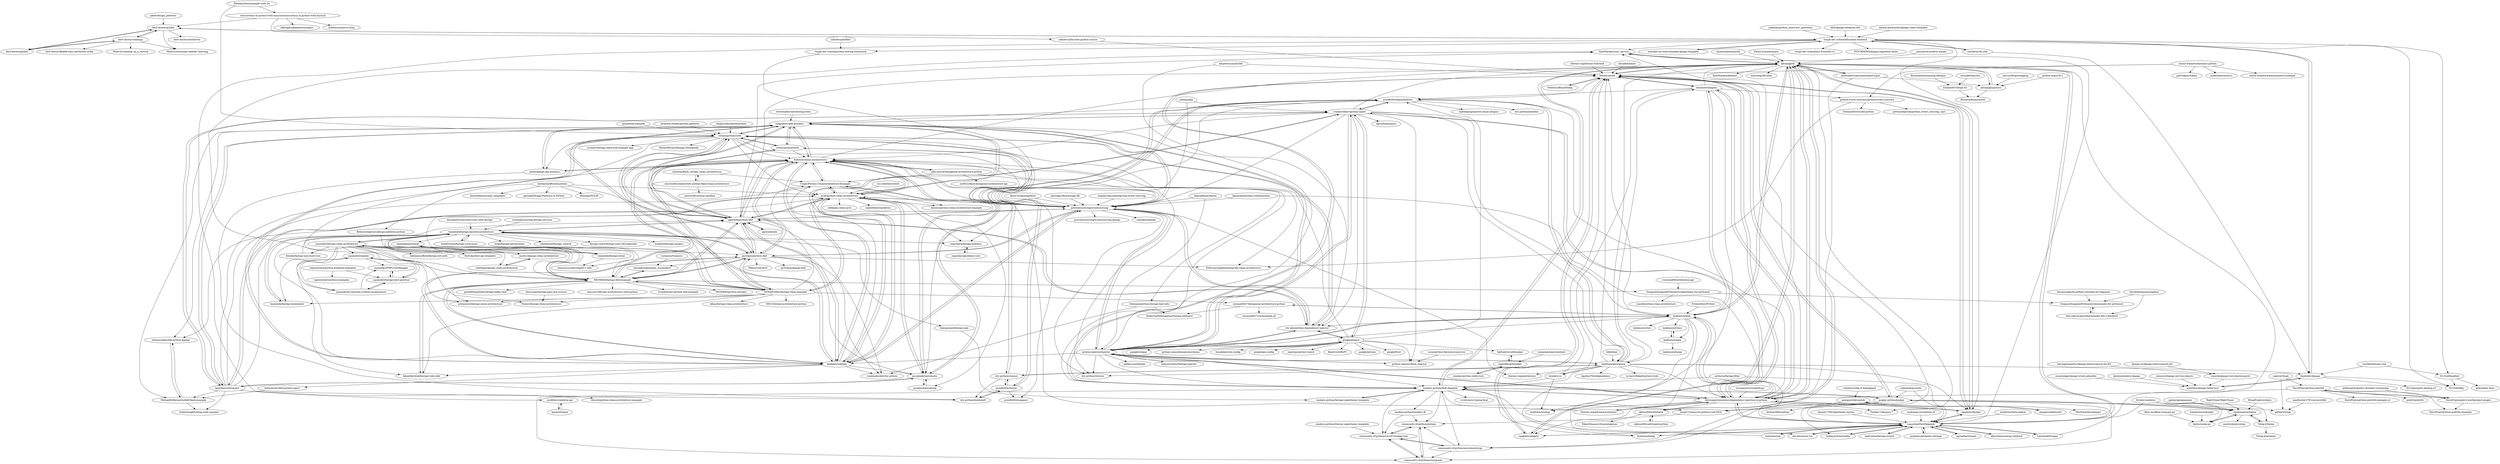 digraph G {
"best-doctor/guides" -> "best-doctor/readings"
"best-doctor/guides" -> "best-doctor/grades"
"best-doctor/guides" -> "Melevir/awesome-webdev-learning"
"best-doctor/guides" -> "best-doctor/restdoctor"
"best-doctor/guides" -> "tough-dev-school/education-backend"
"fluentpython/example-code-2e" -> "cosmicpython/code" ["e"=1]
"fluentpython/example-code-2e" -> "concurrency-in-python-with-asyncio/concurrency-in-python-with-asyncio" ["e"=1]
"cosmicpython/book" -> "cosmicpython/code" ["e"=1]
"cosmicpython/book" -> "valignatev/ddd-dynamic" ["e"=1]
"cosmicpython/book" -> "pyeventsourcing/eventsourcing" ["e"=1]
"cosmicpython/book" -> "pgorecki/python-ddd" ["e"=1]
"cosmicpython/book" -> "Enforcer/clean-architecture" ["e"=1]
"brandon-rhodes/python-patterns" -> "cosmicpython/code" ["e"=1]
"pgorecki/python-ddd" -> "iktakahiro/dddpy"
"pgorecki/python-ddd" -> "qu3vipon/python-ddd"
"pgorecki/python-ddd" -> "Enforcer/clean-architecture"
"pgorecki/python-ddd" -> "valignatev/ddd-dynamic"
"pgorecki/python-ddd" -> "NEONKID/fastapi-ddd-example"
"pgorecki/python-ddd" -> "pyeventsourcing/eventsourcing"
"pgorecki/python-ddd" -> "cosmicpython/code"
"pgorecki/python-ddd" -> "pgorecki/lato"
"pgorecki/python-ddd" -> "ets-labs/python-dependency-injector" ["e"=1]
"pgorecki/python-ddd" -> "runemalm/ddd-for-python"
"pgorecki/python-ddd" -> "pcah/python-clean-architecture"
"pgorecki/python-ddd" -> "cosmicpython/book" ["e"=1]
"pgorecki/python-ddd" -> "teamhide/fastapi-layered-architecture"
"pgorecki/python-ddd" -> "SamWarden/user_service" ["e"=1]
"pgorecki/python-ddd" -> "adriangb/di"
"konradhalas/dacite" -> "python-injector/injector" ["e"=1]
"konradhalas/dacite" -> "pyeventsourcing/eventsourcing" ["e"=1]
"mtkennerly/poetry-dynamic-versioning" -> "DavidVujic/poetry-multiproject-plugin" ["e"=1]
"Neoteroi/BlackSheep" -> "Neoteroi/rodi" ["e"=1]
"google/pinject" -> "python-injector/injector"
"google/pinject" -> "ivankorobkov/python-inject"
"google/pinject" -> "ets-labs/python-dependency-injector" ["e"=1]
"google/pinject" -> "proofit404/dependencies"
"google/pinject" -> "python-injector/flask_injector"
"google/pinject" -> "joeyespo/pytest-watch" ["e"=1]
"google/pinject" -> "ReactiveX/RxPY" ["e"=1]
"google/pinject" -> "fabfuel/circuitbreaker"
"google/pinject" -> "google/pytype" ["e"=1]
"google/pinject" -> "Enforcer/clean-architecture"
"google/pinject" -> "google/fruit" ["e"=1]
"google/pinject" -> "google/subpar" ["e"=1]
"google/pinject" -> "python-jsonschema/jsonschema" ["e"=1]
"google/pinject" -> "hynek/environ-config" ["e"=1]
"google/pinject" -> "google/gin-config" ["e"=1]
"cosmicpython/code" -> "cosmicpython/book" ["e"=1]
"cosmicpython/code" -> "pgorecki/python-ddd"
"cosmicpython/code" -> "pyeventsourcing/eventsourcing"
"cosmicpython/code" -> "ets-labs/python-dependency-injector" ["e"=1]
"cosmicpython/code" -> "valignatev/ddd-dynamic"
"cosmicpython/code" -> "Enforcer/clean-architecture"
"cosmicpython/code" -> "qu3vipon/python-ddd"
"cosmicpython/code" -> "iktakahiro/dddpy"
"cosmicpython/code" -> "pycabook/rentomatic"
"cosmicpython/code" -> "NEONKID/fastapi-ddd-example"
"cosmicpython/code" -> "nsidnev/fastapi-realworld-example-app" ["e"=1]
"cosmicpython/code" -> "HackSoftware/Django-Styleguide" ["e"=1]
"cosmicpython/code" -> "phalt/django-api-domains" ["e"=1]
"cosmicpython/code" -> "dry-python/returns" ["e"=1]
"cosmicpython/code" -> "pcah/python-clean-architecture"
"phalt/django-api-domains" -> "Enforcer/clean-architecture" ["e"=1]
"phalt/django-api-domains" -> "valignatev/ddd-dynamic" ["e"=1]
"phalt/django-api-domains" -> "dry-python/bookshelf" ["e"=1]
"wemake-services/wemake-django-template" -> "tough-dev-school/education-backend" ["e"=1]
"RefactoringGuru/design-patterns-python" -> "NEONKID/fastapi-ddd-example" ["e"=1]
"python-injector/injector" -> "ets-labs/python-dependency-injector" ["e"=1]
"python-injector/injector" -> "python-injector/flask_injector"
"python-injector/injector" -> "ivankorobkov/python-inject"
"python-injector/injector" -> "google/pinject"
"python-injector/injector" -> "sfermigier/awesome-dependency-injection-in-python"
"python-injector/injector" -> "matyasrichter/fastapi-injector"
"python-injector/injector" -> "Enforcer/clean-architecture"
"python-injector/injector" -> "bobthemighty/punq"
"python-injector/injector" -> "modern-python/that-depends"
"python-injector/injector" -> "pyeventsourcing/eventsourcing"
"python-injector/injector" -> "dry-python/returns" ["e"=1]
"python-injector/injector" -> "kodemore/kink"
"python-injector/injector" -> "valignatev/ddd-dynamic"
"python-injector/injector" -> "pallets-eco/blinker" ["e"=1]
"python-injector/injector" -> "iktakahiro/dddpy"
"mixxorz/django-service-objects" -> "audiolion/django-behaviors" ["e"=1]
"pkolt/design_patterns" -> "best-doctor/guides" ["e"=1]
"ledmonster/ddd-python-inject" -> "MichaelDiBernardo/ddd-flask-example"
"ionelmc/python-redis-lock" -> "danielfm/pybreaker" ["e"=1]
"yukinarit/pyserde" -> "Lancetnik/FastDepends" ["e"=1]
"yukinarit/pyserde" -> "psqlpy-python/psqlpy" ["e"=1]
"reagento/adaptix" -> "adriangb/di" ["e"=1]
"reagento/adaptix" -> "Neoteroi/rodi" ["e"=1]
"reagento/adaptix" -> "Lancetnik/FastDepends" ["e"=1]
"heykarimoff/solid.python" -> "dboyliao/SOLID" ["e"=1]
"heykarimoff/solid.python" -> "darhonbek/resume_templates" ["e"=1]
"heykarimoff/solid.python" -> "gennad/Design-Patterns-in-Python" ["e"=1]
"heykarimoff/solid.python" -> "pcah/python-clean-architecture"
"heykarimoff/solid.python" -> "RefactoringGuru/design-patterns-python" ["e"=1]
"heykarimoff/solid.python" -> "pgorecki/python-ddd"
"life4/deal" -> "bobthemighty/punq" ["e"=1]
"Fatal1ty/mashumaro" -> "adriangb/di" ["e"=1]
"bjudson/topsy" -> "jordifierro/abidria-api"
"bobthemighty/punq" -> "proofit404/dependencies"
"bobthemighty/punq" -> "Neoteroi/rodi"
"bobthemighty/punq" -> "sfermigier/awesome-dependency-injection-in-python"
"bobthemighty/punq" -> "adriangb/di"
"bobthemighty/punq" -> "reagento/dishka" ["e"=1]
"bobthemighty/punq" -> "modern-python/that-depends"
"bobthemighty/punq" -> "litestar-org/polyfactory" ["e"=1]
"bobthemighty/punq" -> "dry-python/classes" ["e"=1]
"bobthemighty/punq" -> "hynek/svcs" ["e"=1]
"bobthemighty/punq" -> "dry-python/returns" ["e"=1]
"bobthemighty/punq" -> "fandsdev/django"
"bobthemighty/punq" -> "meadsteve/lagom"
"bobthemighty/punq" -> "m-burst/flake8-pytest-style" ["e"=1]
"bobthemighty/punq" -> "python-injector/injector"
"bobthemighty/punq" -> "Apollon76/independency"
"jacob-y/django-clean-architecture" -> "sdediego/django-clean-architecture"
"meadsteve/lagom" -> "Neoteroi/rodi"
"meadsteve/lagom" -> "adriangb/di"
"meadsteve/lagom" -> "sfermigier/awesome-dependency-injection-in-python"
"meadsteve/lagom" -> "kodemore/kink"
"meadsteve/lagom" -> "maldoinc/wireup"
"meadsteve/lagom" -> "hynek/svcs" ["e"=1]
"meadsteve/lagom" -> "python-event-sourcery/python-event-sourcery"
"meadsteve/lagom" -> "proofit404/dependencies"
"pycabook/rentomatic" -> "pycabook/pycabook"
"pycabook/rentomatic" -> "Enforcer/clean-architecture"
"pycabook/rentomatic" -> "lgiordani/rentomatic"
"pycabook/rentomatic" -> "t-tiger/Python-CleanArchitecture-Example"
"pycabook/rentomatic" -> "pcah/python-clean-architecture"
"proofit404/stories" -> "proofit404/dependencies"
"proofit404/stories" -> "proofit404/mappers"
"proofit404/stories" -> "dry-python/bookshelf"
"proofit404/stories" -> "dry-python/classes" ["e"=1]
"jodal/pykka" -> "pyeventsourcing/eventsourcing" ["e"=1]
"jodal/pykka" -> "ivankorobkov/python-inject" ["e"=1]
"leosussan/fastapi-gino-arq-uvicorn" -> "Flaiers/fastapi-clean-architecture" ["e"=1]
"f213/selfmailbot" -> "f213/dotfiles"
"f213/selfmailbot" -> "gdml/daily-hero"
"dry-python/bookshelf" -> "proofit404/stories"
"Neoteroi/rodi" -> "adriangb/di"
"Neoteroi/rodi" -> "reagento/dishka" ["e"=1]
"Neoteroi/rodi" -> "sfermigier/awesome-dependency-injection-in-python"
"Neoteroi/rodi" -> "modern-python/that-depends"
"Neoteroi/rodi" -> "reagento/adaptix" ["e"=1]
"Neoteroi/rodi" -> "meadsteve/lagom"
"Neoteroi/rodi" -> "psqlpy-python/psqlpy"
"Neoteroi/rodi" -> "Neoteroi/BlackSheep" ["e"=1]
"pycabook/pycabook" -> "pycabook/rentomatic"
"olivierphi/pymessagebus" -> "SoogoonSoogoonPythonists/documents-for-pythonist"
"olivierphi/pymessagebus" -> "dnd-side-project/dnd-mentee-4th-5-backend"
"jujumilk3/PHPCronManager" -> "jujumilk3/fastapi-best-practice"
"jujumilk3/to-become-a-better-programmer" -> "jujumilk3/fastapi-best-practice"
"jujumilk3/to-become-a-better-programmer" -> "jujumilk3/PHPCronManager"
"jujumilk3/to-become-a-better-programmer" -> "jujumilk3/yamlier"
"alexey-goloburdin/django-clean-template" -> "tough-dev-school/education-backend" ["e"=1]
"ets-labs/python-dependency-injector" -> "python-injector/injector" ["e"=1]
"ets-labs/python-dependency-injector" -> "pgorecki/python-ddd" ["e"=1]
"ets-labs/python-dependency-injector" -> "pyeventsourcing/eventsourcing" ["e"=1]
"ets-labs/python-dependency-injector" -> "cosmicpython/code" ["e"=1]
"ets-labs/python-dependency-injector" -> "google/pinject" ["e"=1]
"sfermigier/awesome-dependency-injection-in-python" -> "adriangb/di"
"sfermigier/awesome-dependency-injection-in-python" -> "modern-python/that-depends"
"sfermigier/awesome-dependency-injection-in-python" -> "reagento/dishka" ["e"=1]
"sfermigier/awesome-dependency-injection-in-python" -> "Neoteroi/rodi"
"sfermigier/awesome-dependency-injection-in-python" -> "SamWarden/user_service" ["e"=1]
"sfermigier/awesome-dependency-injection-in-python" -> "litestar-org/advanced-alchemy" ["e"=1]
"sfermigier/awesome-dependency-injection-in-python" -> "Lancetnik/FastDepends"
"sfermigier/awesome-dependency-injection-in-python" -> "kodemore/kink"
"sfermigier/awesome-dependency-injection-in-python" -> "ivankorobkov/python-inject"
"sfermigier/awesome-dependency-injection-in-python" -> "akhundMurad/diator"
"sfermigier/awesome-dependency-injection-in-python" -> "python-injector/injector"
"sfermigier/awesome-dependency-injection-in-python" -> "meadsteve/lagom"
"sfermigier/awesome-dependency-injection-in-python" -> "reagento/adaptix" ["e"=1]
"sfermigier/awesome-dependency-injection-in-python" -> "Tishka17/deseos17" ["e"=1]
"sfermigier/awesome-dependency-injection-in-python" -> "maldoinc/wireup"
"pcah/python-clean-architecture" -> "Enforcer/clean-architecture"
"pcah/python-clean-architecture" -> "lgiordani/rentomatic"
"pcah/python-clean-architecture" -> "t-tiger/Python-CleanArchitecture-Example"
"pcah/python-clean-architecture" -> "ozgurkara/fastapi-pydiator"
"pcah/python-clean-architecture" -> "pgorecki/python-ddd"
"pcah/python-clean-architecture" -> "pycabook/rentomatic"
"pcah/python-clean-architecture" -> "pyeventsourcing/eventsourcing"
"pcah/python-clean-architecture" -> "valignatev/ddd-dynamic"
"pcah/python-clean-architecture" -> "iktakahiro/dddpy"
"pcah/python-clean-architecture" -> "heumsi/python-clean-architecture-example"
"pcah/python-clean-architecture" -> "pycabook/pycabook"
"pcah/python-clean-architecture" -> "cdddg/py-clean-arch"
"pcah/python-clean-architecture" -> "NEONKID/fastapi-ddd-example"
"pcah/python-clean-architecture" -> "0xTheProDev/fastapi-clean-example"
"pcah/python-clean-architecture" -> "nandoflorestan/kerno"
"baranbartu/microservices-with-fastapi" -> "teamhide/fastapi-layered-architecture" ["e"=1]
"maxfischer2781/asyncstdlib" -> "gi0baro/rloop" ["e"=1]
"testdrivenio/fastapi-crud-async" -> "teamhide/fastapi-layered-architecture" ["e"=1]
"lyz-code/blue-book" -> "pcah/python-clean-architecture" ["e"=1]
"t-tiger/Python-CleanArchitecture-Example" -> "heumsi/python-clean-architecture-example"
"t-tiger/Python-CleanArchitecture-Example" -> "pcah/python-clean-architecture"
"t-tiger/Python-CleanArchitecture-Example" -> "Enforcer/clean-architecture"
"t-tiger/Python-CleanArchitecture-Example" -> "pycabook/rentomatic"
"teamhide/fastapi-boilerplate" -> "teamhide/fastapi-layered-architecture" ["e"=1]
"message-db/message-db" -> "pyeventsourcing/eventsourcing" ["e"=1]
"chonhan/flask_restapi_clean_architecture" -> "microsoft/cookiecutter-python-flask-clean-architecture"
"chonhan/flask_restapi_clean_architecture" -> "t-tiger/Python-CleanArchitecture-Example"
"dialoguemd/fastapi-sqla" -> "modern-python/fastapi-sqlalchemy-template" ["e"=1]
"vas3k/infomate.club" -> "fandsdev/django" ["e"=1]
"vas3k/infomate.club" -> "f213/selfmailbot" ["e"=1]
"GArmane/python-fastapi-hex-todo" -> "ShahriyarR/hexagonal-fastapi-jobboard"
"GArmane/python-fastapi-hex-todo" -> "runemalm/ddd-for-python"
"tough-dev-school/education-backend" -> "fandsdev/django"
"tough-dev-school/education-backend" -> "tough-dev-school/python-testing-homework"
"tough-dev-school/education-backend" -> "f213/selfmailbot"
"tough-dev-school/education-backend" -> "vas3k/vas3k.club" ["e"=1]
"tough-dev-school/education-backend" -> "best-doctor/guides"
"tough-dev-school/education-backend" -> "dry-python/bookshelf"
"tough-dev-school/education-backend" -> "wemake-services/wemake-django-template" ["e"=1]
"tough-dev-school/education-backend" -> "tough-dev-school/lms-frontend-v2"
"tough-dev-school/education-backend" -> "f213/dotfiles"
"tough-dev-school/education-backend" -> "SamWarden/user_service" ["e"=1]
"tough-dev-school/education-backend" -> "3YOURMIND/django-migration-linter" ["e"=1]
"tough-dev-school/education-backend" -> "reagento/dishka" ["e"=1]
"vas3k/vas3k.club" -> "tough-dev-school/education-backend" ["e"=1]
"vas3k/vas3k.club" -> "fandsdev/django" ["e"=1]
"fandsdev/django" -> "tough-dev-school/education-backend"
"fandsdev/django" -> "f213/dotfiles"
"fandsdev/django" -> "audiolion/django-behaviors"
"fandsdev/django" -> "f213/postgres-backup-s3"
"kodemore/kink" -> "szymon6927/hexagonal-architecture-python"
"kodemore/kink" -> "adriangb/di"
"kodemore/kink" -> "sfermigier/awesome-dependency-injection-in-python"
"kodemore/kink" -> "meadsteve/lagom"
"kodemore/kink" -> "Neoteroi/rodi"
"kodemore/kink" -> "dymmond/edgy" ["e"=1]
"kodemore/kink" -> "Lancetnik/FastDepends"
"kodemore/kink" -> "kodemore/chili"
"kodemore/kink" -> "ets-labs/python-dependency-injector" ["e"=1]
"kodemore/kink" -> "aio-libs/async-lru" ["e"=1]
"kodemore/kink" -> "kodemore/gata"
"kodemore/kink" -> "kodemore/chocs"
"kodemore/kink" -> "bobthemighty/punq"
"kodemore/kink" -> "modern-python/that-depends"
"kodemore/kink" -> "python-injector/injector"
"Krukov/cashews" -> "Lancetnik/FastDepends" ["e"=1]
"Krukov/cashews" -> "deliro/moka-py" ["e"=1]
"Krukov/cashews" -> "awolverp/cachebox" ["e"=1]
"Krukov/cashews" -> "Yiling-J/theine" ["e"=1]
"Enforcer/clean-architecture" -> "pgorecki/python-ddd"
"Enforcer/clean-architecture" -> "pcah/python-clean-architecture"
"Enforcer/clean-architecture" -> "qu3vipon/python-ddd"
"Enforcer/clean-architecture" -> "t-tiger/Python-CleanArchitecture-Example"
"Enforcer/clean-architecture" -> "Enforcer/implementing-the-clean-architecture"
"Enforcer/clean-architecture" -> "iktakahiro/dddpy"
"Enforcer/clean-architecture" -> "alex-grover/hexagonal-architecture-python"
"Enforcer/clean-architecture" -> "pyeventsourcing/eventsourcing"
"Enforcer/clean-architecture" -> "valignatev/ddd-dynamic"
"Enforcer/clean-architecture" -> "pycabook/rentomatic"
"Enforcer/clean-architecture" -> "NEONKID/fastapi-ddd-example"
"Enforcer/clean-architecture" -> "adriangb/di"
"Enforcer/clean-architecture" -> "phalt/django-api-domains" ["e"=1]
"Enforcer/clean-architecture" -> "0xTheProDev/fastapi-clean-example"
"Enforcer/clean-architecture" -> "ozgurkara/fastapi-pydiator"
"concurrency-in-python-with-asyncio/concurrency-in-python-with-asyncio" -> "ckarageorgkaneen/usingaio"
"concurrency-in-python-with-asyncio/concurrency-in-python-with-asyncio" -> "best-doctor/guides"
"concurrency-in-python-with-asyncio/concurrency-in-python-with-asyncio" -> "sobolevn/the-best-python-course" ["e"=1]
"concurrency-in-python-with-asyncio/concurrency-in-python-with-asyncio" -> "mahenzon/micro-shop" ["e"=1]
"dry-python/classes" -> "proofit404/dependencies" ["e"=1]
"dry-python/classes" -> "proofit404/stories" ["e"=1]
"dry-python/classes" -> "bobthemighty/punq" ["e"=1]
"dry-python/classes" -> "dry-python/bookshelf" ["e"=1]
"alisaifee/limits" -> "Neoteroi/rodi" ["e"=1]
"teamhide/fastapi-layered-architecture" -> "teamhide/fastapi-boilerplate" ["e"=1]
"teamhide/fastapi-layered-architecture" -> "teamhide/pythondi"
"teamhide/fastapi-layered-architecture" -> "NEONKID/fastapi-ddd-example"
"teamhide/fastapi-layered-architecture" -> "qu3vipon/python-ddd"
"teamhide/fastapi-layered-architecture" -> "testdrivenio/fastapi-crud-async" ["e"=1]
"teamhide/fastapi-layered-architecture" -> "holgi/fastapi-permissions" ["e"=1]
"teamhide/fastapi-layered-architecture" -> "teamhide/fastapi-event"
"teamhide/fastapi-layered-architecture" -> "dialoguemd/fastapi-sqla" ["e"=1]
"teamhide/fastapi-layered-architecture" -> "identixone/fastapi_contrib" ["e"=1]
"teamhide/fastapi-layered-architecture" -> "fastapi-users/fastapi-users-db-sqlmodel"
"teamhide/fastapi-layered-architecture" -> "ozgurkara/fastapi-pydiator"
"teamhide/fastapi-layered-architecture" -> "pgorecki/python-ddd"
"teamhide/fastapi-layered-architecture" -> "madkote/fastapi-plugins" ["e"=1]
"teamhide/fastapi-layered-architecture" -> "jujumilk3/fastapi-clean-architecture"
"abersheeran/asgi-ratelimit" -> "Lancetnik/FastDepends" ["e"=1]
"alex-grover/hexagonal-architecture-python" -> "serfer2/flask-hexagonal-architecture-api"
"alex-grover/hexagonal-architecture-python" -> "Enforcer/clean-architecture"
"alex-grover/hexagonal-architecture-python" -> "t-tiger/Python-CleanArchitecture-Example"
"alex-grover/hexagonal-architecture-python" -> "GArmane/python-fastapi-hex-todo"
"ozgurkara/fastapi-pydiator" -> "ozgurkara/pydiator-core"
"johnnncodes/ddd-python-django" -> "MichaelDiBernardo/ddd-flask-example"
"encode/httpcore" -> "frankie567/httpx-ws" ["e"=1]
"florimondmanca/asgi-lifespan" -> "frankie567/httpx-ws" ["e"=1]
"best-doctor/readings" -> "best-doctor/guides"
"best-doctor/readings" -> "best-doctor/flake8-class-attributes-order" ["e"=1]
"best-doctor/readings" -> "Melevir/awesome-webdev-learning"
"best-doctor/readings" -> "best-doctor/grades"
"best-doctor/readings" -> "Melevir/rozental_as_a_service"
"teamhide/pythondi" -> "teamhide/fastapi-event"
"teamhide/pythondi" -> "bemusicscript/respect-v-info"
"best-doctor/grades" -> "best-doctor/guides"
"best-doctor/grades" -> "best-doctor/readings"
"kodemore/gata" -> "kodemore/chocs"
"kodemore/gata" -> "kodemore/targe"
"kodemore/chocs" -> "kodemore/gata"
"eugene-khyst/postgresql-event-sourcing" -> "pyeventsourcing/eventsourcing" ["e"=1]
"yakimka/python_interview_questions" -> "tough-dev-school/education-backend" ["e"=1]
"ohld/django-telegram-bot" -> "tough-dev-school/education-backend" ["e"=1]
"ArjanCodes/betterpython" -> "cosmicpython/code" ["e"=1]
"melvinkcx/fastapi-events" -> "Lancetnik/FastDepends" ["e"=1]
"adriangb/di" -> "Neoteroi/rodi"
"adriangb/di" -> "akhundMurad/diator"
"adriangb/di" -> "adriangb/xpresso"
"adriangb/di" -> "SamWarden/user_service" ["e"=1]
"adriangb/di" -> "sfermigier/awesome-dependency-injection-in-python"
"adriangb/di" -> "reagento/adaptix" ["e"=1]
"adriangb/di" -> "modern-python/that-depends"
"adriangb/di" -> "Tishka17/deseos17" ["e"=1]
"adriangb/di" -> "SamWarden/didiator" ["e"=1]
"adriangb/di" -> "reagento/dishka" ["e"=1]
"adriangb/di" -> "annotated-types/annotated-types" ["e"=1]
"adriangb/di" -> "bomzheg/Shvatka" ["e"=1]
"adriangb/di" -> "kodemore/kink"
"adriangb/di" -> "Lancetnik/FastDepends"
"faust-streaming/faust" -> "pyeventsourcing/eventsourcing" ["e"=1]
"modern-python/fastapi-sqlalchemy-template" -> "modern-python/that-depends"
"visini/abstracting-fastapi-services" -> "teamhide/fastapi-layered-architecture"
"Kludex/fastapi-microservices" -> "teamhide/fastapi-layered-architecture" ["e"=1]
"iktakahiro/dddpy" -> "pgorecki/python-ddd"
"iktakahiro/dddpy" -> "NEONKID/fastapi-ddd-example"
"iktakahiro/dddpy" -> "qu3vipon/python-ddd"
"iktakahiro/dddpy" -> "Enforcer/clean-architecture"
"iktakahiro/dddpy" -> "AdamHavlicek/fastapi-todo-ddd"
"iktakahiro/dddpy" -> "pyeventsourcing/eventsourcing"
"iktakahiro/dddpy" -> "valignatev/ddd-dynamic"
"iktakahiro/dddpy" -> "pcah/python-clean-architecture"
"iktakahiro/dddpy" -> "cosmicpython/code"
"iktakahiro/dddpy" -> "teamhide/fastapi-layered-architecture"
"iktakahiro/dddpy" -> "ledmonster/ddd-python-inject"
"iktakahiro/dddpy" -> "t-tiger/Python-CleanArchitecture-Example"
"iktakahiro/dddpy" -> "runemalm/ddd-for-python"
"iktakahiro/dddpy" -> "ivankorobkov/python-inject"
"iktakahiro/dddpy" -> "pycabook/rentomatic"
"riseryan89/notification-api" -> "SoogoonSoogoonPythonists/sqlalchemy-for-pythonist"
"SoogoonSoogoonPythonists/sqlalchemy-for-pythonist" -> "SoogoonSoogoonPythonists/documents-for-pythonist"
"SoogoonSoogoonPythonists/sqlalchemy-for-pythonist" -> "yansfil/python-clean-architecture"
"heumsi/apache-airflow-tutorials-for-beginner" -> "SoogoonSoogoonPythonists/documents-for-pythonist"
"ozgurkara/pydiator-core" -> "ozgurkara/fastapi-pydiator"
"dnd-side-project/dnd-mentee-4th-5-backend" -> "SoogoonSoogoonPythonists/documents-for-pythonist"
"SoogoonSoogoonPythonists/documents-for-pythonist" -> "dnd-side-project/dnd-mentee-4th-5-backend"
"samuelcolvin/dirty-equals" -> "adriangb/di" ["e"=1]
"pyeventsourcing/eventsourcing" -> "valignatev/ddd-dynamic"
"pyeventsourcing/eventsourcing" -> "pgorecki/python-ddd"
"pyeventsourcing/eventsourcing" -> "Enforcer/clean-architecture"
"pyeventsourcing/eventsourcing" -> "cosmicpython/code"
"pyeventsourcing/eventsourcing" -> "ets-labs/python-dependency-injector" ["e"=1]
"pyeventsourcing/eventsourcing" -> "iktakahiro/dddpy"
"pyeventsourcing/eventsourcing" -> "cosmicpython/book" ["e"=1]
"pyeventsourcing/eventsourcing" -> "pcah/python-clean-architecture"
"pyeventsourcing/eventsourcing" -> "dry-python/returns" ["e"=1]
"pyeventsourcing/eventsourcing" -> "qu3vipon/python-ddd"
"pyeventsourcing/eventsourcing" -> "pyeventsourcing/eventsourcing-django"
"pyeventsourcing/eventsourcing" -> "johnnncodes/ddd-python-django"
"pyeventsourcing/eventsourcing" -> "python-injector/injector"
"pyeventsourcing/eventsourcing" -> "nameko/nameko" ["e"=1]
"pyeventsourcing/eventsourcing" -> "litestar-org/polyfactory" ["e"=1]
"testdouble/contributing-tests" -> "valignatev/ddd-dynamic" ["e"=1]
"luchanos/treasury" -> "knucklesuganda/py_assimilator" ["e"=1]
"annotated-types/annotated-types" -> "adriangb/di" ["e"=1]
"annotated-types/annotated-types" -> "adriangb/xpresso" ["e"=1]
"annotated-types/annotated-types" -> "sfermigier/awesome-dependency-injection-in-python" ["e"=1]
"adriangb/xpresso" -> "adriangb/di"
"adriangb/xpresso" -> "florimondmanca/arel"
"tobymao/saq" -> "Lancetnik/FastDepends" ["e"=1]
"tobymao/saq" -> "modern-python/that-depends" ["e"=1]
"DavidVujic/poetry-multiproject-plugin" -> "DavidVujic/python-polylith"
"DavidVujic/poetry-multiproject-plugin" -> "DavidVujic/python-polylith-example"
"arthurio/fastapi-filter" -> "modern-python/that-depends" ["e"=1]
"arthurio/fastapi-filter" -> "Lancetnik/FastDepends" ["e"=1]
"jujumilk3/fastapi-clean-architecture" -> "0xTheProDev/fastapi-clean-example"
"jujumilk3/fastapi-clean-architecture" -> "Flaiers/fastapi-clean-architecture"
"jujumilk3/fastapi-clean-architecture" -> "AdamHavlicek/fastapi-todo-ddd"
"jujumilk3/fastapi-clean-architecture" -> "teamhide/fastapi-layered-architecture"
"jujumilk3/fastapi-clean-architecture" -> "jacob-y/django-clean-architecture"
"jujumilk3/fastapi-clean-architecture" -> "Hulvdan/fast-api-template"
"jujumilk3/fastapi-clean-architecture" -> "teamhide/fastapi-boilerplate" ["e"=1]
"jujumilk3/fastapi-clean-architecture" -> "NEONKID/fastapi-ddd-example"
"jujumilk3/fastapi-clean-architecture" -> "artemonsh/fastapi-onion-architecture" ["e"=1]
"jujumilk3/fastapi-clean-architecture" -> "jujumilk3/yamlier"
"jujumilk3/fastapi-clean-architecture" -> "sdediego/django-clean-architecture"
"jujumilk3/fastapi-clean-architecture" -> "qu3vipon/python-ddd"
"jujumilk3/fastapi-clean-architecture" -> "Kludex/fastapi-microservices" ["e"=1]
"jujumilk3/fastapi-clean-architecture" -> "IndominusByte/fastapi-jwt-auth" ["e"=1]
"cirospaciari/socketify.py" -> "sfermigier/awesome-dependency-injection-in-python" ["e"=1]
"Lancetnik/Propan" -> "Lancetnik/FastDepends" ["e"=1]
"Lancetnik/Propan" -> "adriangb/di" ["e"=1]
"NEONKID/fastapi-ddd-example" -> "iktakahiro/dddpy"
"NEONKID/fastapi-ddd-example" -> "AdamHavlicek/fastapi-todo-ddd"
"NEONKID/fastapi-ddd-example" -> "pgorecki/python-ddd"
"NEONKID/fastapi-ddd-example" -> "qu3vipon/python-ddd"
"NEONKID/fastapi-ddd-example" -> "teamhide/fastapi-layered-architecture"
"NEONKID/fastapi-ddd-example" -> "NEONKID/python-mf-data"
"NEONKID/fastapi-ddd-example" -> "Enforcer/clean-architecture"
"NEONKID/fastapi-ddd-example" -> "SoogoonSoogoonPythonists/sqlalchemy-for-pythonist"
"NEONKID/fastapi-ddd-example" -> "greedWizard/ddd-fastapi-kafka-chat" ["e"=1]
"NEONKID/fastapi-ddd-example" -> "SamWarden/user_service" ["e"=1]
"NEONKID/fastapi-ddd-example" -> "0xTheProDev/fastapi-clean-example"
"NEONKID/fastapi-ddd-example" -> "marcosvs98/cqrs-architecture-with-python"
"NEONKID/fastapi-ddd-example" -> "artemonsh/fastapi-onion-architecture" ["e"=1]
"NEONKID/fastapi-ddd-example" -> "n1nj4t4nuk1/python-ddd-example"
"NEONKID/fastapi-ddd-example" -> "knucklesuganda/py_assimilator"
"sdediego/django-clean-architecture" -> "jacob-y/django-clean-architecture"
"minos-framework/minos-python" -> "minos-framework/ecommerce-example"
"minos-framework/minos-python" -> "Neoteroi/rodi"
"minos-framework/minos-python" -> "patrickporto/kant"
"minos-framework/minos-python" -> "aiokitchen/aiomisc" ["e"=1]
"minos-framework/minos-python" -> "python-event-sourcery/python-event-sourcery"
"0xTheProDev/fastapi-clean-example" -> "jujumilk3/fastapi-clean-architecture"
"0xTheProDev/fastapi-clean-example" -> "Flaiers/fastapi-clean-architecture"
"0xTheProDev/fastapi-clean-example" -> "Enforcer/clean-architecture"
"0xTheProDev/fastapi-clean-example" -> "NEONKID/fastapi-ddd-example"
"0xTheProDev/fastapi-clean-example" -> "qu3vipon/python-ddd"
"0xTheProDev/fastapi-clean-example" -> "pcah/python-clean-architecture"
"0xTheProDev/fastapi-clean-example" -> "szymon6927/hexagonal-architecture-python"
"0xTheProDev/fastapi-clean-example" -> "skhaz/fastapi-clean-architecture"
"0xTheProDev/fastapi-clean-example" -> "AdamHavlicek/fastapi-todo-ddd"
"0xTheProDev/fastapi-clean-example" -> "teamhide/fastapi-layered-architecture"
"0xTheProDev/fastapi-clean-example" -> "artemonsh/fastapi-onion-architecture" ["e"=1]
"0xTheProDev/fastapi-clean-example" -> "teamhide/fastapi-boilerplate" ["e"=1]
"0xTheProDev/fastapi-clean-example" -> "MSC29/clean-architecture-python"
"0xTheProDev/fastapi-clean-example" -> "t-tiger/Python-CleanArchitecture-Example"
"tomasbasham/ratelimit" -> "danielfm/pybreaker" ["e"=1]
"DavidVujic/python-polylith" -> "DavidVujic/poetry-multiproject-plugin"
"DavidVujic/python-polylith" -> "DavidVujic/python-polylith-example"
"DavidVujic/python-polylith" -> "DavidVujic/python-polylith-example-uv"
"DavidVujic/python-polylith" -> "polyfy/polylith" ["e"=1]
"DavidVujic/python-polylith" -> "sfermigier/awesome-dependency-injection-in-python"
"jujumilk3/yamlier" -> "jujumilk3/fastapi-best-practice"
"jujumilk3/yamlier" -> "jujumilk3/to-become-a-better-programmer"
"jujumilk3/yamlier" -> "jujumilk3/PHPCronManager"
"AdamHavlicek/fastapi-todo-ddd" -> "NEONKID/fastapi-ddd-example"
"snok/asgi-correlation-id" -> "Lancetnik/FastDepends" ["e"=1]
"taptorestart/python-backend-examples" -> "taptorestart/python-examples"
"taptorestart/python-backend-examples" -> "jujumilk3/fastapi-best-practice"
"teamhide/fastapi-event" -> "teamhide/pythondi"
"teamhide/fastapi-event" -> "bemusicscript/respect-v-info"
"jujumilk3/fastapi-best-practice" -> "jujumilk3/PHPCronManager"
"jujumilk3/fastapi-best-practice" -> "jujumilk3/to-become-a-better-programmer"
"jujumilk3/fastapi-best-practice" -> "jujumilk3/yamlier"
"modern-python/litestar-sqlalchemy-template" -> "community-of-python/circuit-breaker-box"
"pydantic/pydantic-settings" -> "Lancetnik/FastDepends" ["e"=1]
"jowilf/starlette-admin" -> "Lancetnik/FastDepends" ["e"=1]
"litestar-org/litestar-fullstack" -> "Neoteroi/rodi" ["e"=1]
"dymmond/esmerald" -> "adriangb/di" ["e"=1]
"ag2ai/faststream" -> "Lancetnik/FastDepends" ["e"=1]
"taskiq-python/taskiq" -> "Lancetnik/FastDepends" ["e"=1]
"knucklesuganda/py_assimilator" -> "NEONKID/fastapi-ddd-example"
"microsoft/picologging" -> "adriangb/xpresso" ["e"=1]
"python-hyper/h11" -> "adriangb/xpresso" ["e"=1]
"cnpryer/huak" -> "gi0baro/rloop" ["e"=1]
"cnpryer/huak" -> "DavidVujic/python-polylith" ["e"=1]
"fabfuel/circuitbreaker" -> "danielfm/pybreaker"
"szymon6927/hexagonal-architecture-python" -> "ShahriyarR/hexagonal-fastapi-jobboard"
"szymon6927/hexagonal-architecture-python" -> "szymon6927/szymonmiks.pl"
"szymon6927/hexagonal-architecture-python" -> "kodemore/kink"
"SamWarden/user_service" -> "adriangb/di" ["e"=1]
"Yiling-J/theine" -> "Yiling-J/cacheme"
"Yiling-J/theine" -> "awolverp/cachebox"
"ivankorobkov/python-inject" -> "python-injector/injector"
"ivankorobkov/python-inject" -> "sfermigier/awesome-dependency-injection-in-python"
"ivankorobkov/python-inject" -> "google/pinject"
"ivankorobkov/python-inject" -> "proofit404/dependencies"
"ivankorobkov/python-inject" -> "ets-labs/python-dependency-injector" ["e"=1]
"ivankorobkov/python-inject" -> "python-injector/flask_injector"
"ivankorobkov/python-inject" -> "Enforcer/clean-architecture"
"ivankorobkov/python-inject" -> "iktakahiro/dddpy"
"ivankorobkov/python-inject" -> "kodemore/kink"
"ivankorobkov/python-inject" -> "valignatev/ddd-dynamic"
"ivankorobkov/python-inject" -> "agronholm/anyio" ["e"=1]
"ivankorobkov/python-inject" -> "adriangb/di"
"ivankorobkov/python-inject" -> "pyeventsourcing/eventsourcing"
"ivankorobkov/python-inject" -> "bobthemighty/punq"
"ivankorobkov/python-inject" -> "lgiordani/rentomatic"
"proofit404/dependencies" -> "proofit404/stories"
"proofit404/dependencies" -> "proofit404/mappers"
"proofit404/dependencies" -> "dry-python/classes" ["e"=1]
"proofit404/dependencies" -> "bobthemighty/punq"
"proofit404/dependencies" -> "Neoteroi/rodi"
"proofit404/dependencies" -> "dry-python/lambdas" ["e"=1]
"proofit404/dependencies" -> "sfermigier/awesome-dependency-injection-in-python"
"proofit404/dependencies" -> "typeddjango/pytest-mypy-plugins" ["e"=1]
"proofit404/dependencies" -> "ivankorobkov/python-inject"
"qu3vipon/python-ddd" -> "pgorecki/python-ddd"
"qu3vipon/python-ddd" -> "iktakahiro/dddpy"
"qu3vipon/python-ddd" -> "NEONKID/fastapi-ddd-example"
"qu3vipon/python-ddd" -> "Enforcer/clean-architecture"
"qu3vipon/python-ddd" -> "qu3vipon/django-ddd"
"qu3vipon/python-ddd" -> "teamhide/fastapi-layered-architecture"
"qu3vipon/python-ddd" -> "pyeventsourcing/eventsourcing"
"qu3vipon/python-ddd" -> "cosmicpython/code"
"qu3vipon/python-ddd" -> "runemalm/ddd-for-python"
"qu3vipon/python-ddd" -> "0xTheProDev/fastapi-clean-example"
"qu3vipon/python-ddd" -> "Enforcer/implementing-the-clean-architecture"
"qu3vipon/python-ddd" -> "Miksus/red-bird"
"qu3vipon/python-ddd" -> "knucklesuganda/py_assimilator"
"qu3vipon/python-ddd" -> "pycabook/rentomatic"
"microsoft/cookiecutter-python-flask-clean-architecture" -> "chonhan/flask_restapi_clean_architecture"
"microsoft/cookiecutter-python-flask-clean-architecture" -> "microsoft/verona-sandbox"
"frankie567/httpx-ws" -> "florimondmanca/arel"
"MichaelDiBernardo/ddd-flask-example" -> "johnnncodes/ddd-python-django"
"MichaelDiBernardo/ddd-flask-example" -> "bobthemighty/blog-code-samples"
"python-event-sourcery/python-event-sourcery" -> "DomainDrivers/dd-python"
"python-event-sourcery/python-event-sourcery" -> "peterpodgorski/python_event_sourcing_cqrs"
"python-event-sourcery/python-event-sourcery" -> "Enforcer/implementing-the-clean-architecture"
"valignatev/ddd-dynamic" -> "pgorecki/python-ddd"
"valignatev/ddd-dynamic" -> "pyeventsourcing/eventsourcing"
"valignatev/ddd-dynamic" -> "cosmicpython/book" ["e"=1]
"valignatev/ddd-dynamic" -> "Enforcer/clean-architecture"
"valignatev/ddd-dynamic" -> "johnnncodes/ddd-python-django"
"valignatev/ddd-dynamic" -> "lgiordani/rentomatic"
"valignatev/ddd-dynamic" -> "phalt/django-api-domains" ["e"=1]
"valignatev/ddd-dynamic" -> "MichaelDiBernardo/ddd-flask-example"
"valignatev/ddd-dynamic" -> "proofit404/dependencies"
"valignatev/ddd-dynamic" -> "cosmicpython/code"
"valignatev/ddd-dynamic" -> "pcah/python-clean-architecture"
"valignatev/ddd-dynamic" -> "ets-labs/python-dependency-injector" ["e"=1]
"valignatev/ddd-dynamic" -> "iktakahiro/dddpy"
"valignatev/ddd-dynamic" -> "ivankorobkov/python-inject"
"valignatev/ddd-dynamic" -> "python-injector/injector"
"Lancetnik/FastDepends" -> "Lancetnik/Propan" ["e"=1]
"Lancetnik/FastDepends" -> "reagento/dishka" ["e"=1]
"Lancetnik/FastDepends" -> "ag2ai/faststream" ["e"=1]
"Lancetnik/FastDepends" -> "dymmond/edgy" ["e"=1]
"Lancetnik/FastDepends" -> "abersheeran/asgi-ratelimit" ["e"=1]
"Lancetnik/FastDepends" -> "melvinkcx/fastapi-events" ["e"=1]
"Lancetnik/FastDepends" -> "reagento/adaptix" ["e"=1]
"Lancetnik/FastDepends" -> "adriangb/di"
"Lancetnik/FastDepends" -> "sfermigier/awesome-dependency-injection-in-python"
"Lancetnik/FastDepends" -> "taskiq-python/taskiq" ["e"=1]
"Lancetnik/FastDepends" -> "Neoteroi/rodi"
"Lancetnik/FastDepends" -> "aio-libs/async-lru" ["e"=1]
"Lancetnik/FastDepends" -> "tobymao/saq" ["e"=1]
"Lancetnik/FastDepends" -> "pydantic/pydantic-settings" ["e"=1]
"Lancetnik/FastDepends" -> "SamWarden/user_service" ["e"=1]
"dymmond/edgy" -> "Lancetnik/FastDepends" ["e"=1]
"dymmond/edgy" -> "modern-python/that-depends" ["e"=1]
"PythonNest/PyNest" -> "kodemore/kink" ["e"=1]
"django-es/django-elasticsearch-dsl" -> "myarik/django-rest-elasticsearch" ["e"=1]
"python-injector/flask_injector" -> "python-injector/injector"
"litestar-org/advanced-alchemy" -> "sfermigier/awesome-dependency-injection-in-python" ["e"=1]
"litestar-org/advanced-alchemy" -> "modern-python/that-depends" ["e"=1]
"treykeown/arguably" -> "deliro/moka-py" ["e"=1]
"karpetrosyan/hishel" -> "modern-python/that-depends" ["e"=1]
"karpetrosyan/hishel" -> "Neoteroi/rodi" ["e"=1]
"pomponchik/cantok" -> "insani7y/moscow-python-conf-2024"
"pomponchik/cantok" -> "pomponchik/instld"
"pomponchik/cantok" -> "community-of-python/microbootstrap"
"pomponchik/cantok" -> "ThirVondukr/aioinject"
"akhundMurad/diator" -> "EkberHasanov/translategram" ["e"=1]
"akhundMurad/diator" -> "akhundMurad/typeid-python" ["e"=1]
"akhundMurad/diator" -> "adriangb/di"
"hynek/svcs" -> "Neoteroi/rodi" ["e"=1]
"hynek/svcs" -> "maldoinc/wireup" ["e"=1]
"hynek/svcs" -> "modern-python/that-depends" ["e"=1]
"pomponchik/instld" -> "pomponchik/cantok"
"tough-dev-school/python-testing-homework" -> "insani7y/moscow-python-conf-2024"
"akhundMurad/typeid-python" -> "akhundMurad/diator" ["e"=1]
"sobolevn/ship-it-boardgame" -> "pomponchik/cantok" ["e"=1]
"sobolevn/the-best-python-course" -> "Neoteroi/rodi" ["e"=1]
"BrianPugh/cyclopts" -> "awolverp/cachebox" ["e"=1]
"psqlpy-python/psqlpy" -> "Neoteroi/rodi"
"psqlpy-python/psqlpy" -> "modern-python/that-depends"
"psqlpy-python/psqlpy" -> "community-of-python/microbootstrap"
"psqlpy-python/psqlpy" -> "kython28/leviathan"
"psqlpy-python/psqlpy" -> "community-of-python/stompman"
"psqlpy-python/psqlpy" -> "insani7y/moscow-python-conf-2024"
"psqlpy-python/psqlpy" -> "awolverp/cachebox"
"psqlpy-python/psqlpy" -> "taskiq-python/taskiq" ["e"=1]
"psqlpy-python/psqlpy" -> "gi0baro/rloop"
"pgorecki/lato" -> "pgorecki/python-ddd"
"awolverp/cachebox" -> "deliro/moka-py"
"awolverp/cachebox" -> "awolverp/pyrostep"
"awolverp/cachebox" -> "Yiling-J/theine"
"awolverp/cachebox" -> "psqlpy-python/psqlpy"
"reagento/dishka" -> "Lancetnik/FastDepends" ["e"=1]
"reagento/dishka" -> "sfermigier/awesome-dependency-injection-in-python" ["e"=1]
"reagento/dishka" -> "Neoteroi/rodi" ["e"=1]
"reagento/dishka" -> "adriangb/di" ["e"=1]
"lgiordani/rentomatic" -> "pcah/python-clean-architecture"
"lgiordani/rentomatic" -> "pycabook/rentomatic"
"lgiordani/rentomatic" -> "valignatev/ddd-dynamic"
"lgiordani/rentomatic" -> "jordifierro/abidria-api"
"lgiordani/rentomatic" -> "Enforcer/clean-architecture"
"lgiordani/rentomatic" -> "MichaelDiBernardo/ddd-flask-example"
"lgiordani/rentomatic" -> "pgorecki/python-ddd"
"lgiordani/rentomatic" -> "tducret/python-clean-architecture-example"
"lgiordani/rentomatic" -> "ivankorobkov/python-inject"
"lgiordani/rentomatic" -> "bobthemighty/blog-code-samples"
"lgiordani/rentomatic" -> "t-tiger/Python-CleanArchitecture-Example"
"janbjorge/pgqueuer" -> "awolverp/cachebox" ["e"=1]
"modern-python/that-depends" -> "community-of-python/microbootstrap"
"modern-python/that-depends" -> "modern-python/modern-di"
"modern-python/that-depends" -> "modern-python/fastapi-sqlalchemy-template"
"modern-python/that-depends" -> "community-of-python/circuit-breaker-box"
"modern-python/that-depends" -> "sfermigier/awesome-dependency-injection-in-python"
"modern-python/that-depends" -> "adriangb/di"
"modern-python/that-depends" -> "community-of-python/stompman"
"modern-python/that-depends" -> "community-of-python/pylines"
"modern-python/that-depends" -> "Neoteroi/rodi"
"modern-python/that-depends" -> "vrslev/auto-typing-final"
"modern-python/that-depends" -> "psqlpy-python/psqlpy"
"oscarmlage/django-cruds-adminlte" -> "audiolion/django-behaviors" ["e"=1]
"RightTyper/RightTyper" -> "awolverp/cachebox" ["e"=1]
"hjwp/book-example" -> "cosmicpython/code" ["e"=1]
"fgmacedo/python-statemachine" -> "sfermigier/awesome-dependency-injection-in-python" ["e"=1]
"fgmacedo/python-statemachine" -> "pyeventsourcing/eventsourcing" ["e"=1]
"absent1706/sqlalchemy-mixins" -> "Lancetnik/FastDepends" ["e"=1]
"sobolevn/dotfiles" -> "tough-dev-school/python-testing-homework" ["e"=1]
"aio-libs/async-lru" -> "Lancetnik/FastDepends" ["e"=1]
"djstein/modern-django" -> "audiolion/django-behaviors" ["e"=1]
"insani7y/moscow-python-conf-2024" -> "community-of-python/pylines"
"ssola/python-flask-microservice" -> "python-injector/flask_injector" ["e"=1]
"deliro/moka-py" -> "awolverp/cachebox"
"audiolion/django-behaviors" -> "fandsdev/django"
"dbos-inc/dbos-transact-py" -> "deliro/moka-py" ["e"=1]
"myarik/django-rest-elasticsearch" -> "audiolion/django-behaviors"
"community-of-python/microbootstrap" -> "community-of-python/circuit-breaker-box"
"community-of-python/microbootstrap" -> "community-of-python/pylines"
"community-of-python/microbootstrap" -> "community-of-python/stompman"
"community-of-python/pylines" -> "community-of-python/circuit-breaker-box"
"community-of-python/pylines" -> "community-of-python/stompman"
"modern-python/modern-di" -> "community-of-python/pylines"
"modern-python/modern-di" -> "community-of-python/circuit-breaker-box"
"community-of-python/stompman" -> "community-of-python/circuit-breaker-box"
"community-of-python/stompman" -> "community-of-python/pylines"
"barseghyanartur/django-elasticsearch-dsl-drf" -> "myarik/django-rest-elasticsearch" ["e"=1]
"danielfm/pybreaker" -> "fabfuel/circuitbreaker"
"danielfm/pybreaker" -> "ionelmc/python-redis-lock" ["e"=1]
"jordifierro/abidria-api" -> "bjudson/topsy"
"community-of-python/circuit-breaker-box" -> "community-of-python/pylines"
"community-of-python/circuit-breaker-box" -> "community-of-python/microbootstrap"
"community-of-python/circuit-breaker-box" -> "community-of-python/stompman"
"best-doctor/guides" ["l"="45.385,18.617"]
"best-doctor/readings" ["l"="45.351,18.621"]
"best-doctor/grades" ["l"="45.361,18.603"]
"Melevir/awesome-webdev-learning" ["l"="45.36,18.638"]
"best-doctor/restdoctor" ["l"="45.388,18.589"]
"tough-dev-school/education-backend" ["l"="45.449,18.648"]
"fluentpython/example-code-2e" ["l"="47.873,23.688", "c"=125]
"cosmicpython/code" ["l"="45.822,18.726"]
"concurrency-in-python-with-asyncio/concurrency-in-python-with-asyncio" ["l"="45.34,18.575"]
"cosmicpython/book" ["l"="24.155,-24.748", "c"=839]
"valignatev/ddd-dynamic" ["l"="45.757,18.749"]
"pyeventsourcing/eventsourcing" ["l"="45.758,18.718"]
"pgorecki/python-ddd" ["l"="45.802,18.711"]
"Enforcer/clean-architecture" ["l"="45.782,18.732"]
"brandon-rhodes/python-patterns" ["l"="45.185,21.057", "c"=20]
"iktakahiro/dddpy" ["l"="45.782,18.715"]
"qu3vipon/python-ddd" ["l"="45.808,18.691"]
"NEONKID/fastapi-ddd-example" ["l"="45.809,18.669"]
"pgorecki/lato" ["l"="45.86,18.704"]
"ets-labs/python-dependency-injector" ["l"="44.848,21.059", "c"=20]
"runemalm/ddd-for-python" ["l"="45.833,18.696"]
"pcah/python-clean-architecture" ["l"="45.805,18.743"]
"teamhide/fastapi-layered-architecture" ["l"="45.84,18.665"]
"SamWarden/user_service" ["l"="-43.671,19.664", "c"=1002]
"adriangb/di" ["l"="45.663,18.758"]
"konradhalas/dacite" ["l"="44.961,21.094", "c"=20]
"python-injector/injector" ["l"="45.694,18.738"]
"mtkennerly/poetry-dynamic-versioning" ["l"="45.104,21.295", "c"=20]
"DavidVujic/poetry-multiproject-plugin" ["l"="45.51,18.718"]
"Neoteroi/BlackSheep" ["l"="44.802,21.104", "c"=20]
"Neoteroi/rodi" ["l"="45.613,18.742"]
"google/pinject" ["l"="45.711,18.795"]
"ivankorobkov/python-inject" ["l"="45.714,18.75"]
"proofit404/dependencies" ["l"="45.655,18.734"]
"python-injector/flask_injector" ["l"="45.689,18.777"]
"joeyespo/pytest-watch" ["l"="45.336,19.332", "c"=1169]
"ReactiveX/RxPY" ["l"="45.043,20.92", "c"=20]
"fabfuel/circuitbreaker" ["l"="45.72,18.896"]
"google/pytype" ["l"="45.074,20.934", "c"=20]
"google/fruit" ["l"="-19.818,-26.009", "c"=10]
"google/subpar" ["l"="1.215,-7.147", "c"=721]
"python-jsonschema/jsonschema" ["l"="44.849,20.886", "c"=20]
"hynek/environ-config" ["l"="45.114,21.201", "c"=20]
"google/gin-config" ["l"="21.661,14.029", "c"=267]
"pycabook/rentomatic" ["l"="45.806,18.762"]
"nsidnev/fastapi-realworld-example-app" ["l"="42.69,19.568", "c"=529]
"HackSoftware/Django-Styleguide" ["l"="47.162,18.322", "c"=52]
"phalt/django-api-domains" ["l"="47.385,18.38", "c"=52]
"dry-python/returns" ["l"="45.137,21.036", "c"=20]
"dry-python/bookshelf" ["l"="45.528,18.672"]
"wemake-services/wemake-django-template" ["l"="47.266,18.324", "c"=52]
"RefactoringGuru/design-patterns-python" ["l"="26.194,-25.758", "c"=32]
"sfermigier/awesome-dependency-injection-in-python" ["l"="45.64,18.744"]
"matyasrichter/fastapi-injector" ["l"="45.694,18.7"]
"bobthemighty/punq" ["l"="45.628,18.724"]
"modern-python/that-depends" ["l"="45.606,18.77"]
"kodemore/kink" ["l"="45.663,18.719"]
"pallets-eco/blinker" ["l"="44.958,20.765", "c"=20]
"mixxorz/django-service-objects" ["l"="47.517,18.587", "c"=52]
"audiolion/django-behaviors" ["l"="45.446,18.684"]
"pkolt/design_patterns" ["l"="-43.69,24.439", "c"=158]
"ledmonster/ddd-python-inject" ["l"="45.795,18.795"]
"MichaelDiBernardo/ddd-flask-example" ["l"="45.767,18.802"]
"ionelmc/python-redis-lock" ["l"="44.541,21.119", "c"=20]
"danielfm/pybreaker" ["l"="45.723,18.939"]
"yukinarit/pyserde" ["l"="45.025,21.28", "c"=20]
"Lancetnik/FastDepends" ["l"="45.633,18.769"]
"psqlpy-python/psqlpy" ["l"="45.547,18.785"]
"reagento/adaptix" ["l"="-43.642,19.637", "c"=1002]
"heykarimoff/solid.python" ["l"="45.89,18.744"]
"dboyliao/SOLID" ["l"="-13.972,27.241", "c"=29]
"darhonbek/resume_templates" ["l"="-43.301,24.767", "c"=158]
"gennad/Design-Patterns-in-Python" ["l"="26.087,-25.671", "c"=32]
"life4/deal" ["l"="45.215,21.173", "c"=20]
"Fatal1ty/mashumaro" ["l"="44.957,21.178", "c"=20]
"bjudson/topsy" ["l"="45.823,18.872"]
"jordifierro/abidria-api" ["l"="45.81,18.846"]
"reagento/dishka" ["l"="-43.65,19.663", "c"=1002]
"litestar-org/polyfactory" ["l"="44.937,21.189", "c"=20]
"dry-python/classes" ["l"="45.152,21.149", "c"=20]
"hynek/svcs" ["l"="45.087,21.25", "c"=20]
"fandsdev/django" ["l"="45.487,18.667"]
"meadsteve/lagom" ["l"="45.639,18.708"]
"m-burst/flake8-pytest-style" ["l"="45.317,21.258", "c"=20]
"Apollon76/independency" ["l"="45.616,18.684"]
"jacob-y/django-clean-architecture" ["l"="45.835,18.575"]
"sdediego/django-clean-architecture" ["l"="45.85,18.587"]
"maldoinc/wireup" ["l"="45.608,18.7"]
"python-event-sourcery/python-event-sourcery" ["l"="45.666,18.655"]
"pycabook/pycabook" ["l"="45.823,18.79"]
"lgiordani/rentomatic" ["l"="45.779,18.775"]
"t-tiger/Python-CleanArchitecture-Example" ["l"="45.825,18.753"]
"proofit404/stories" ["l"="45.579,18.696"]
"proofit404/mappers" ["l"="45.594,18.72"]
"jodal/pykka" ["l"="44.96,20.993", "c"=20]
"leosussan/fastapi-gino-arq-uvicorn" ["l"="42.845,19.531", "c"=529]
"Flaiers/fastapi-clean-architecture" ["l"="45.789,18.616"]
"f213/selfmailbot" ["l"="45.449,18.605"]
"f213/dotfiles" ["l"="45.467,18.629"]
"gdml/daily-hero" ["l"="45.443,18.574"]
"olivierphi/pymessagebus" ["l"="45.791,18.48"]
"SoogoonSoogoonPythonists/documents-for-pythonist" ["l"="45.796,18.509"]
"dnd-side-project/dnd-mentee-4th-5-backend" ["l"="45.785,18.495"]
"jujumilk3/PHPCronManager" ["l"="45.894,18.552"]
"jujumilk3/fastapi-best-practice" ["l"="45.893,18.538"]
"jujumilk3/to-become-a-better-programmer" ["l"="45.879,18.543"]
"jujumilk3/yamlier" ["l"="45.873,18.562"]
"alexey-goloburdin/django-clean-template" ["l"="-43.493,19.54", "c"=1002]
"litestar-org/advanced-alchemy" ["l"="42.938,19.451", "c"=529]
"akhundMurad/diator" ["l"="45.652,18.783"]
"Tishka17/deseos17" ["l"="-43.669,19.637", "c"=1002]
"ozgurkara/fastapi-pydiator" ["l"="45.853,18.744"]
"heumsi/python-clean-architecture-example" ["l"="45.836,18.77"]
"cdddg/py-clean-arch" ["l"="45.849,18.802"]
"0xTheProDev/fastapi-clean-example" ["l"="45.786,18.676"]
"nandoflorestan/kerno" ["l"="45.853,18.778"]
"baranbartu/microservices-with-fastapi" ["l"="42.774,19.42", "c"=529]
"maxfischer2781/asyncstdlib" ["l"="44.828,21.309", "c"=20]
"gi0baro/rloop" ["l"="45.517,18.81"]
"testdrivenio/fastapi-crud-async" ["l"="42.764,19.48", "c"=529]
"lyz-code/blue-book" ["l"="-35.6,15.603", "c"=998]
"teamhide/fastapi-boilerplate" ["l"="42.707,19.512", "c"=529]
"message-db/message-db" ["l"="3.608,13.673", "c"=850]
"chonhan/flask_restapi_clean_architecture" ["l"="45.903,18.805"]
"microsoft/cookiecutter-python-flask-clean-architecture" ["l"="45.934,18.825"]
"dialoguemd/fastapi-sqla" ["l"="42.864,19.465", "c"=529]
"modern-python/fastapi-sqlalchemy-template" ["l"="45.604,18.805"]
"vas3k/infomate.club" ["l"="-43.877,24.82", "c"=158]
"GArmane/python-fastapi-hex-todo" ["l"="45.853,18.683"]
"ShahriyarR/hexagonal-fastapi-jobboard" ["l"="45.767,18.661"]
"tough-dev-school/python-testing-homework" ["l"="45.473,18.715"]
"vas3k/vas3k.club" ["l"="-43.801,24.73", "c"=158]
"tough-dev-school/lms-frontend-v2" ["l"="45.416,18.641"]
"3YOURMIND/django-migration-linter" ["l"="47.496,18.426", "c"=52]
"f213/postgres-backup-s3" ["l"="45.496,18.64"]
"szymon6927/hexagonal-architecture-python" ["l"="45.713,18.676"]
"dymmond/edgy" ["l"="42.947,19.488", "c"=529]
"kodemore/chili" ["l"="45.645,18.679"]
"aio-libs/async-lru" ["l"="44.777,21.194", "c"=20]
"kodemore/gata" ["l"="45.66,18.677"]
"kodemore/chocs" ["l"="45.669,18.689"]
"Krukov/cashews" ["l"="44.758,21.243", "c"=20]
"deliro/moka-py" ["l"="45.462,18.857"]
"awolverp/cachebox" ["l"="45.476,18.825"]
"Yiling-J/theine" ["l"="45.429,18.84"]
"Enforcer/implementing-the-clean-architecture" ["l"="45.742,18.681"]
"alex-grover/hexagonal-architecture-python" ["l"="45.854,18.724"]
"ckarageorgkaneen/usingaio" ["l"="45.317,18.554"]
"sobolevn/the-best-python-course" ["l"="-43.589,19.653", "c"=1002]
"mahenzon/micro-shop" ["l"="-43.689,24.292", "c"=158]
"alisaifee/limits" ["l"="42.957,19.526", "c"=529]
"teamhide/pythondi" ["l"="45.898,18.657"]
"holgi/fastapi-permissions" ["l"="42.808,19.51", "c"=529]
"teamhide/fastapi-event" ["l"="45.891,18.644"]
"identixone/fastapi_contrib" ["l"="42.816,19.523", "c"=529]
"fastapi-users/fastapi-users-db-sqlmodel" ["l"="45.874,18.625"]
"madkote/fastapi-plugins" ["l"="42.839,19.5", "c"=529]
"jujumilk3/fastapi-clean-architecture" ["l"="45.823,18.625"]
"abersheeran/asgi-ratelimit" ["l"="42.914,19.526", "c"=529]
"serfer2/flask-hexagonal-architecture-api" ["l"="45.911,18.72"]
"ozgurkara/pydiator-core" ["l"="45.879,18.767"]
"johnnncodes/ddd-python-django" ["l"="45.751,18.782"]
"encode/httpcore" ["l"="44.745,21.227", "c"=20]
"frankie567/httpx-ws" ["l"="45.622,18.916"]
"florimondmanca/asgi-lifespan" ["l"="44.757,21.378", "c"=20]
"best-doctor/flake8-class-attributes-order" ["l"="45.426,21.311", "c"=20]
"Melevir/rozental_as_a_service" ["l"="45.319,18.622"]
"bemusicscript/respect-v-info" ["l"="45.92,18.648"]
"kodemore/targe" ["l"="45.647,18.653"]
"eugene-khyst/postgresql-event-sourcing" ["l"="3.614,13.624", "c"=850]
"yakimka/python_interview_questions" ["l"="-43.739,24.469", "c"=158]
"ohld/django-telegram-bot" ["l"="-43.571,19.516", "c"=1002]
"ArjanCodes/betterpython" ["l"="45.524,21.297", "c"=20]
"melvinkcx/fastapi-events" ["l"="42.863,19.499", "c"=529]
"adriangb/xpresso" ["l"="45.65,18.82"]
"SamWarden/didiator" ["l"="-43.68,19.635", "c"=1002]
"annotated-types/annotated-types" ["l"="45.023,21.264", "c"=20]
"bomzheg/Shvatka" ["l"="-43.646,19.62", "c"=1002]
"faust-streaming/faust" ["l"="44.648,21.143", "c"=20]
"visini/abstracting-fastapi-services" ["l"="45.915,18.617"]
"Kludex/fastapi-microservices" ["l"="42.765,19.464", "c"=529]
"AdamHavlicek/fastapi-todo-ddd" ["l"="45.789,18.652"]
"riseryan89/notification-api" ["l"="45.81,18.53"]
"SoogoonSoogoonPythonists/sqlalchemy-for-pythonist" ["l"="45.801,18.566"]
"yansfil/python-clean-architecture" ["l"="45.786,18.544"]
"heumsi/apache-airflow-tutorials-for-beginner" ["l"="45.813,18.487"]
"samuelcolvin/dirty-equals" ["l"="45.006,21.214", "c"=20]
"pyeventsourcing/eventsourcing-django" ["l"="45.822,18.681"]
"nameko/nameko" ["l"="44.836,20.797", "c"=20]
"testdouble/contributing-tests" ["l"="23.957,-31.795", "c"=304]
"luchanos/treasury" ["l"="-43.719,24.378", "c"=158]
"knucklesuganda/py_assimilator" ["l"="45.803,18.64"]
"florimondmanca/arel" ["l"="45.633,18.879"]
"tobymao/saq" ["l"="42.954,19.465", "c"=529]
"DavidVujic/python-polylith" ["l"="45.538,18.732"]
"DavidVujic/python-polylith-example" ["l"="45.5,18.736"]
"arthurio/fastapi-filter" ["l"="42.88,19.476", "c"=529]
"Hulvdan/fast-api-template" ["l"="45.819,18.594"]
"artemonsh/fastapi-onion-architecture" ["l"="-43.666,24.314", "c"=158]
"IndominusByte/fastapi-jwt-auth" ["l"="42.822,19.503", "c"=529]
"cirospaciari/socketify.py" ["l"="44.842,21.181", "c"=20]
"Lancetnik/Propan" ["l"="44.838,21.213", "c"=20]
"NEONKID/python-mf-data" ["l"="45.825,18.646"]
"greedWizard/ddd-fastapi-kafka-chat" ["l"="-43.698,19.715", "c"=1002]
"marcosvs98/cqrs-architecture-with-python" ["l"="45.847,18.63"]
"n1nj4t4nuk1/python-ddd-example" ["l"="45.839,18.644"]
"minos-framework/minos-python" ["l"="45.609,18.648"]
"minos-framework/ecommerce-example" ["l"="45.608,18.621"]
"patrickporto/kant" ["l"="45.589,18.62"]
"aiokitchen/aiomisc" ["l"="44.635,21.317", "c"=20]
"skhaz/fastapi-clean-architecture" ["l"="45.755,18.645"]
"MSC29/clean-architecture-python" ["l"="45.764,18.629"]
"tomasbasham/ratelimit" ["l"="44.9,21.181", "c"=20]
"DavidVujic/python-polylith-example-uv" ["l"="45.516,18.749"]
"polyfy/polylith" ["l"="-24.055,-20.271", "c"=75]
"snok/asgi-correlation-id" ["l"="42.901,19.514", "c"=529]
"taptorestart/python-backend-examples" ["l"="45.914,18.512"]
"taptorestart/python-examples" ["l"="45.928,18.496"]
"modern-python/litestar-sqlalchemy-template" ["l"="45.572,18.832"]
"community-of-python/circuit-breaker-box" ["l"="45.578,18.801"]
"pydantic/pydantic-settings" ["l"="44.9,21.229", "c"=20]
"jowilf/starlette-admin" ["l"="42.764,19.622", "c"=529]
"litestar-org/litestar-fullstack" ["l"="42.989,19.424", "c"=529]
"dymmond/esmerald" ["l"="42.996,19.469", "c"=529]
"ag2ai/faststream" ["l"="44.849,21.156", "c"=20]
"taskiq-python/taskiq" ["l"="44.812,21.18", "c"=20]
"microsoft/picologging" ["l"="44.998,21.293", "c"=20]
"python-hyper/h11" ["l"="44.755,21.19", "c"=20]
"cnpryer/huak" ["l"="45.08,21.311", "c"=20]
"szymon6927/szymonmiks.pl" ["l"="45.707,18.642"]
"Yiling-J/cacheme" ["l"="45.399,18.855"]
"agronholm/anyio" ["l"="44.833,21.135", "c"=20]
"dry-python/lambdas" ["l"="45.283,21.156", "c"=20]
"typeddjango/pytest-mypy-plugins" ["l"="45.135,21.392", "c"=20]
"qu3vipon/django-ddd" ["l"="45.862,18.66"]
"Miksus/red-bird" ["l"="45.89,18.683"]
"microsoft/verona-sandbox" ["l"="45.961,18.841"]
"bobthemighty/blog-code-samples" ["l"="45.786,18.818"]
"DomainDrivers/dd-python" ["l"="45.667,18.62"]
"peterpodgorski/python_event_sourcing_cqrs" ["l"="45.653,18.629"]
"PythonNest/PyNest" ["l"="42.73,19.475", "c"=529]
"django-es/django-elasticsearch-dsl" ["l"="47.25,18.355", "c"=52]
"myarik/django-rest-elasticsearch" ["l"="45.402,18.698"]
"treykeown/arguably" ["l"="-12.425,-4.161", "c"=921]
"karpetrosyan/hishel" ["l"="44.867,21.281", "c"=20]
"pomponchik/cantok" ["l"="45.53,18.836"]
"insani7y/moscow-python-conf-2024" ["l"="45.521,18.778"]
"pomponchik/instld" ["l"="45.513,18.861"]
"community-of-python/microbootstrap" ["l"="45.562,18.804"]
"ThirVondukr/aioinject" ["l"="45.535,18.871"]
"EkberHasanov/translategram" ["l"="-18.282,-44.535", "c"=550]
"akhundMurad/typeid-python" ["l"="-18.203,-44.515", "c"=550]
"sobolevn/ship-it-boardgame" ["l"="-43.579,19.707", "c"=1002]
"BrianPugh/cyclopts" ["l"="45.047,21.283", "c"=20]
"kython28/leviathan" ["l"="45.496,18.787"]
"community-of-python/stompman" ["l"="45.577,18.786"]
"awolverp/pyrostep" ["l"="45.45,18.816"]
"tducret/python-clean-architecture-example" ["l"="45.772,18.828"]
"janbjorge/pgqueuer" ["l"="3.644,13.58", "c"=850]
"modern-python/modern-di" ["l"="45.588,18.789"]
"community-of-python/pylines" ["l"="45.565,18.785"]
"vrslev/auto-typing-final" ["l"="45.581,18.765"]
"oscarmlage/django-cruds-adminlte" ["l"="42.056,21.203", "c"=280]
"RightTyper/RightTyper" ["l"="45.096,21.408", "c"=20]
"hjwp/book-example" ["l"="46.975,18.445", "c"=52]
"fgmacedo/python-statemachine" ["l"="44.992,21.163", "c"=20]
"absent1706/sqlalchemy-mixins" ["l"="42.131,22.115", "c"=280]
"sobolevn/dotfiles" ["l"="-14.702,-8.88", "c"=34]
"djstein/modern-django" ["l"="47.198,18.435", "c"=52]
"ssola/python-flask-microservice" ["l"="45.412,20.6", "c"=20]
"dbos-inc/dbos-transact-py" ["l"="45.303,21.851", "c"=20]
"barseghyanartur/django-elasticsearch-dsl-drf" ["l"="47.192,18.178", "c"=52]
}